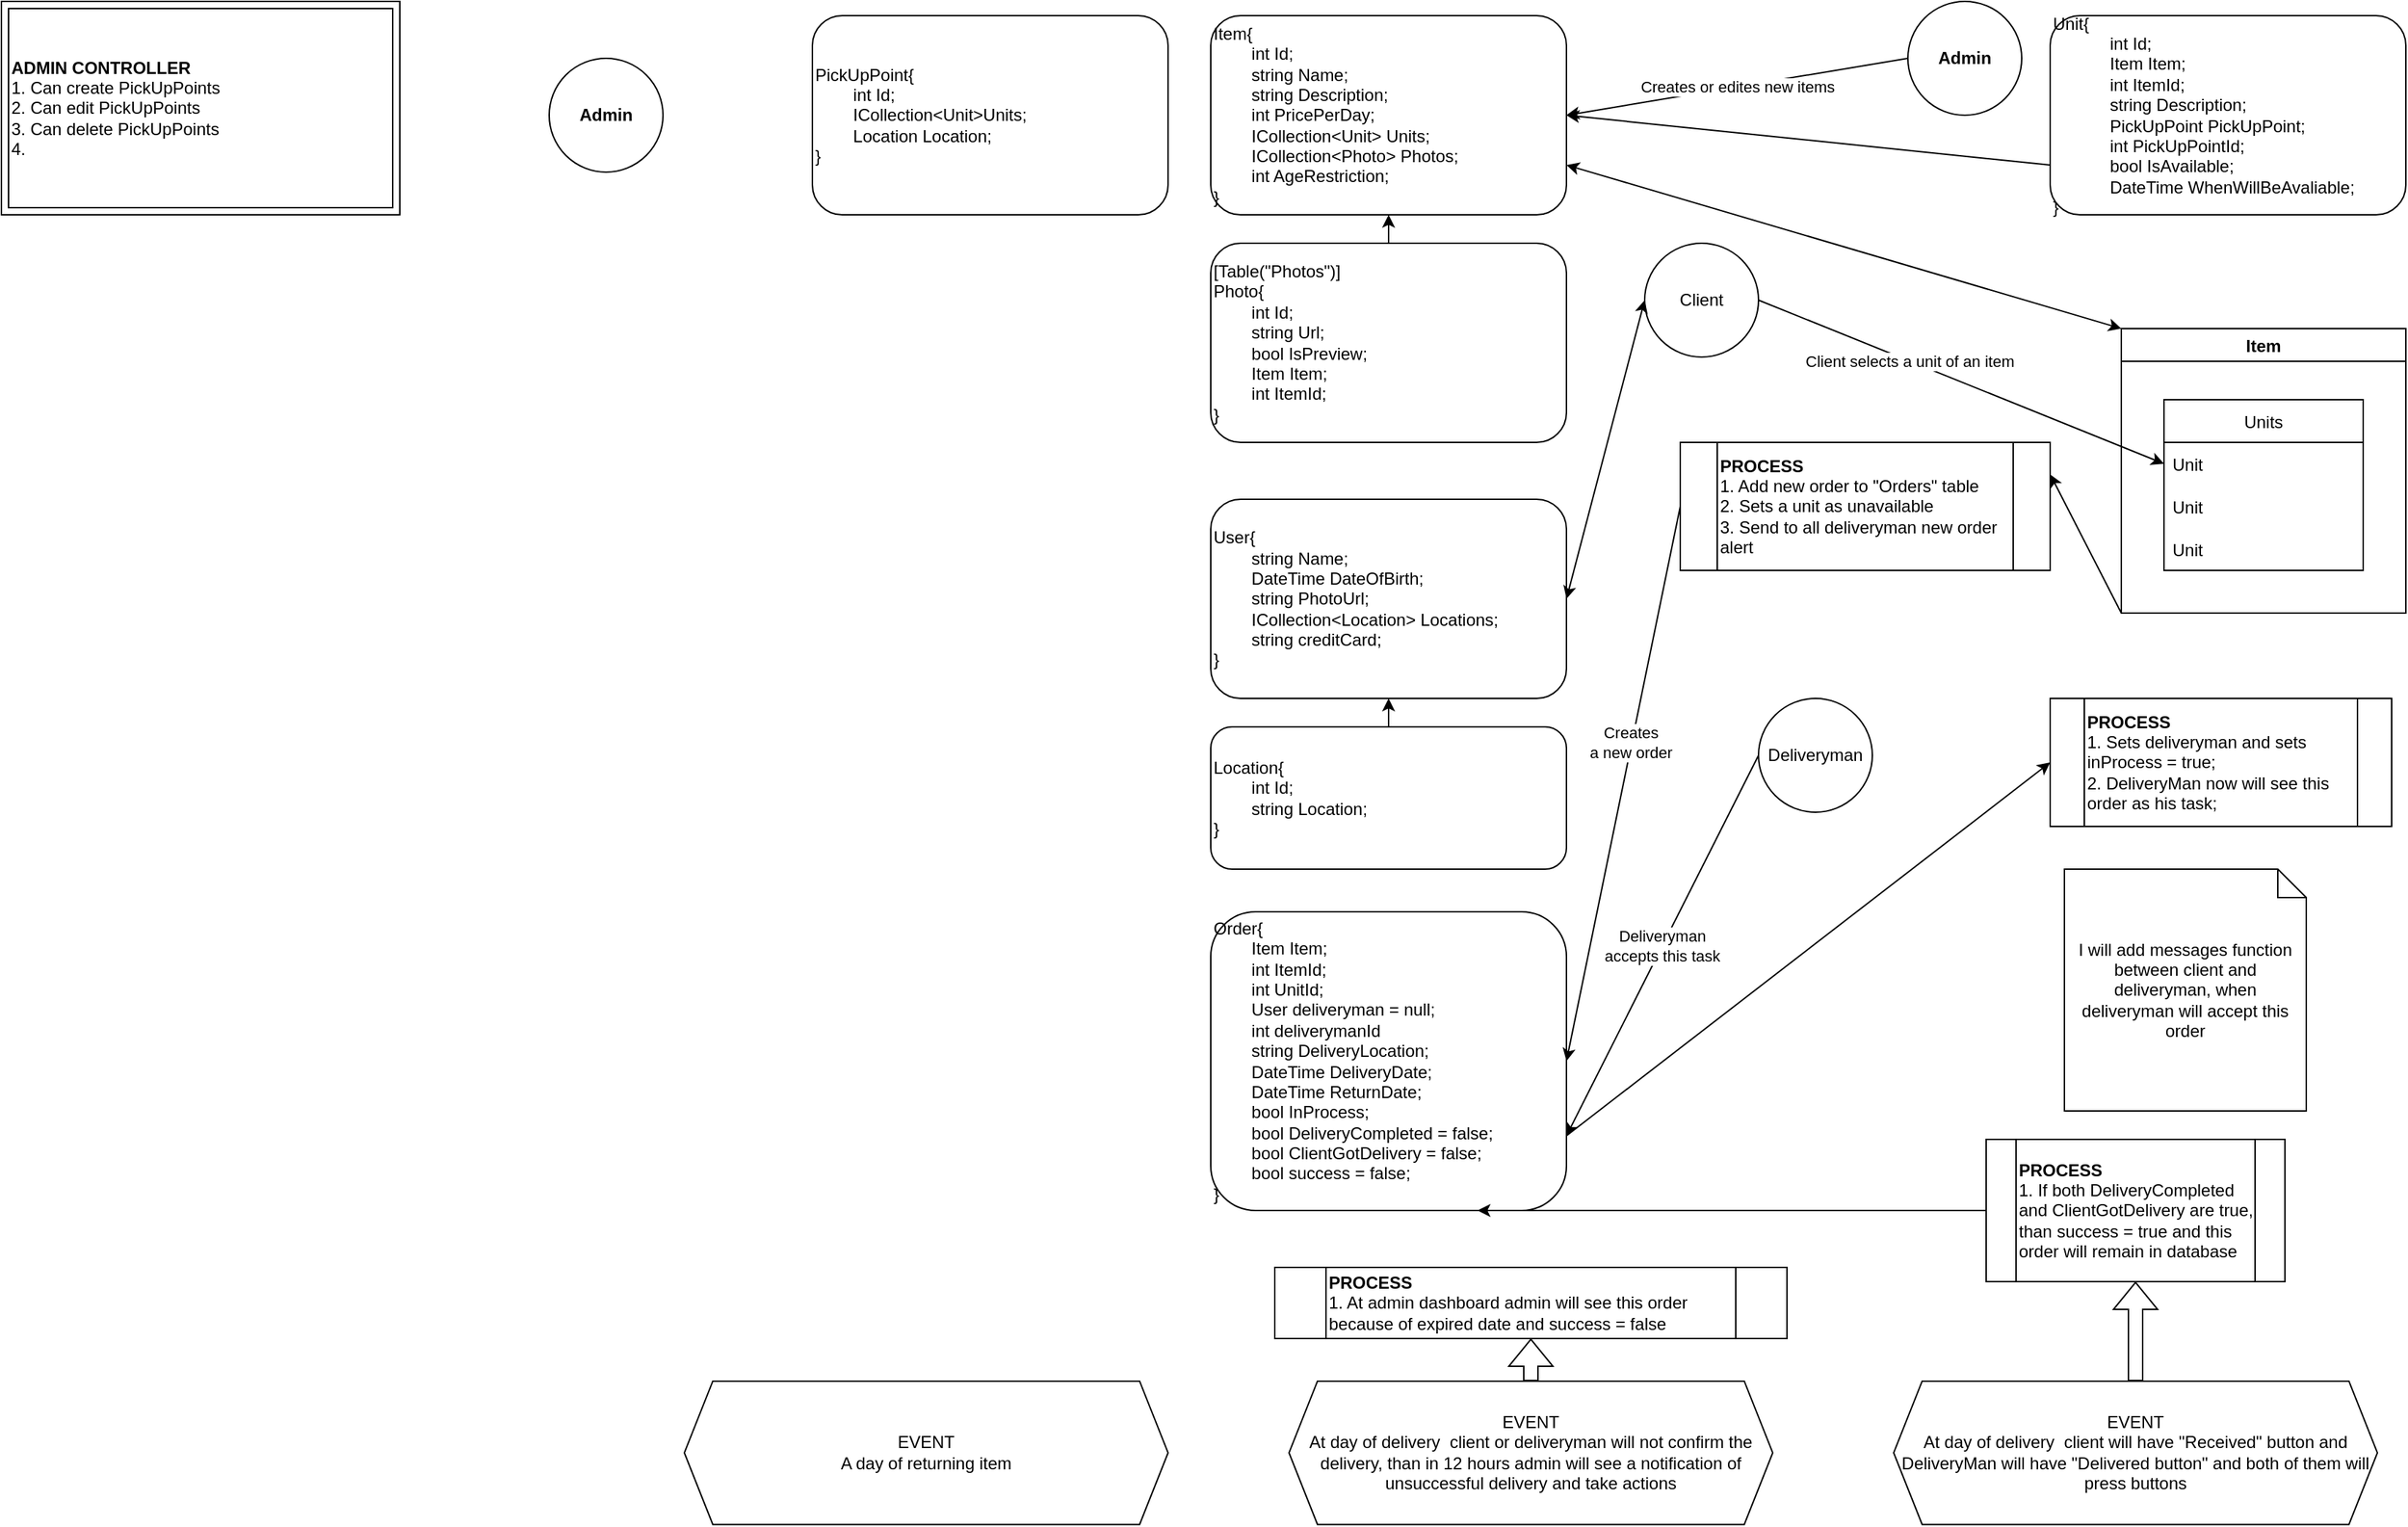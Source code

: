 <mxfile version="17.1.3" type="device"><diagram id="HBVbOk6IZd9JJAymZzGx" name="Page-1"><mxGraphModel dx="1888" dy="585" grid="1" gridSize="10" guides="1" tooltips="1" connect="1" arrows="1" fold="1" page="1" pageScale="1" pageWidth="850" pageHeight="1100" math="0" shadow="0"><root><mxCell id="0"/><mxCell id="1" parent="0"/><mxCell id="EFmUiRfo3l6kN6Hpg9S9-2" value="Admin" style="ellipse;whiteSpace=wrap;html=1;aspect=fixed;fontStyle=1" parent="1" vertex="1"><mxGeometry x="490" width="80" height="80" as="geometry"/></mxCell><mxCell id="EFmUiRfo3l6kN6Hpg9S9-3" value="Client" style="ellipse;whiteSpace=wrap;html=1;aspect=fixed;" parent="1" vertex="1"><mxGeometry x="305" y="170" width="80" height="80" as="geometry"/></mxCell><mxCell id="EFmUiRfo3l6kN6Hpg9S9-5" value="Deliveryman" style="ellipse;whiteSpace=wrap;html=1;aspect=fixed;" parent="1" vertex="1"><mxGeometry x="385" y="490" width="80" height="80" as="geometry"/></mxCell><mxCell id="EFmUiRfo3l6kN6Hpg9S9-12" value="Item" style="swimlane;" parent="1" vertex="1"><mxGeometry x="640" y="230" width="200" height="200" as="geometry"/></mxCell><mxCell id="EFmUiRfo3l6kN6Hpg9S9-15" value="Units" style="swimlane;fontStyle=0;childLayout=stackLayout;horizontal=1;startSize=30;horizontalStack=0;resizeParent=1;resizeParentMax=0;resizeLast=0;collapsible=1;marginBottom=0;" parent="EFmUiRfo3l6kN6Hpg9S9-12" vertex="1"><mxGeometry x="30" y="50" width="140" height="120" as="geometry"/></mxCell><mxCell id="EFmUiRfo3l6kN6Hpg9S9-16" value="Unit" style="text;strokeColor=none;fillColor=none;align=left;verticalAlign=middle;spacingLeft=4;spacingRight=4;overflow=hidden;points=[[0,0.5],[1,0.5]];portConstraint=eastwest;rotatable=0;" parent="EFmUiRfo3l6kN6Hpg9S9-15" vertex="1"><mxGeometry y="30" width="140" height="30" as="geometry"/></mxCell><mxCell id="EFmUiRfo3l6kN6Hpg9S9-17" value="Unit" style="text;strokeColor=none;fillColor=none;align=left;verticalAlign=middle;spacingLeft=4;spacingRight=4;overflow=hidden;points=[[0,0.5],[1,0.5]];portConstraint=eastwest;rotatable=0;" parent="EFmUiRfo3l6kN6Hpg9S9-15" vertex="1"><mxGeometry y="60" width="140" height="30" as="geometry"/></mxCell><mxCell id="EFmUiRfo3l6kN6Hpg9S9-18" value="Unit" style="text;strokeColor=none;fillColor=none;align=left;verticalAlign=middle;spacingLeft=4;spacingRight=4;overflow=hidden;points=[[0,0.5],[1,0.5]];portConstraint=eastwest;rotatable=0;" parent="EFmUiRfo3l6kN6Hpg9S9-15" vertex="1"><mxGeometry y="90" width="140" height="30" as="geometry"/></mxCell><mxCell id="EFmUiRfo3l6kN6Hpg9S9-27" value="Item{&lt;br&gt;&lt;span style=&quot;white-space: pre&quot;&gt;&#9;&lt;/span&gt;int Id;&lt;br&gt;&lt;span style=&quot;white-space: pre&quot;&gt;&#9;&lt;/span&gt;string Name;&lt;br&gt;&lt;span style=&quot;white-space: pre&quot;&gt;&#9;&lt;/span&gt;string Description;&lt;br&gt;&lt;span style=&quot;white-space: pre&quot;&gt;&#9;&lt;/span&gt;int PricePerDay;&lt;br&gt;&lt;div&gt;&lt;span style=&quot;white-space: pre&quot;&gt;&#9;&lt;/span&gt;ICollection&amp;lt;Unit&amp;gt; Units;&lt;br&gt;&lt;/div&gt;&lt;div&gt;&lt;span style=&quot;white-space: pre&quot;&gt;&#9;&lt;/span&gt;ICollection&amp;lt;Photo&amp;gt; Photos;&lt;br&gt;&lt;/div&gt;&lt;div&gt;&lt;span style=&quot;white-space: pre&quot;&gt;&#9;&lt;/span&gt;int AgeRestriction;&lt;br&gt;&lt;/div&gt;&lt;div&gt;}&lt;/div&gt;" style="rounded=1;whiteSpace=wrap;html=1;align=left;" parent="1" vertex="1"><mxGeometry y="10" width="250" height="140" as="geometry"/></mxCell><mxCell id="EFmUiRfo3l6kN6Hpg9S9-29" value="Unit{&lt;br&gt;&lt;blockquote style=&quot;margin: 0 0 0 40px ; border: none ; padding: 0px&quot;&gt;&lt;span&gt;int Id;&lt;/span&gt;&lt;span&gt;&lt;br&gt;&lt;/span&gt;&lt;span&gt;Item Item;&lt;/span&gt;&lt;/blockquote&gt;&lt;blockquote style=&quot;margin: 0 0 0 40px ; border: none ; padding: 0px&quot;&gt;int ItemId;&lt;/blockquote&gt;&lt;blockquote style=&quot;margin: 0 0 0 40px ; border: none ; padding: 0px&quot;&gt;&lt;span&gt;string Description;&lt;/span&gt;&lt;/blockquote&gt;&lt;blockquote style=&quot;margin: 0 0 0 40px ; border: none ; padding: 0px&quot;&gt;&lt;span&gt;PickUpPoint PickUpPoint;&lt;/span&gt;&lt;/blockquote&gt;&lt;blockquote style=&quot;margin: 0 0 0 40px ; border: none ; padding: 0px&quot;&gt;&lt;span&gt;int PickUpPointId;&amp;nbsp;&lt;br&gt;&lt;/span&gt;&lt;span&gt;bool IsAvailable;&lt;br&gt;&lt;/span&gt;DateTime WhenWillBeAvaliable;&lt;/blockquote&gt;&lt;div&gt;}&lt;/div&gt;" style="rounded=1;whiteSpace=wrap;html=1;align=left;" parent="1" vertex="1"><mxGeometry x="590" y="10" width="250" height="140" as="geometry"/></mxCell><mxCell id="EFmUiRfo3l6kN6Hpg9S9-31" value="User{&lt;br&gt;&lt;span style=&quot;white-space: pre&quot;&gt;&#9;&lt;/span&gt;string Name;&lt;br&gt;&lt;span style=&quot;white-space: pre&quot;&gt;&#9;&lt;/span&gt;DateTime DateOfBirth;&lt;br&gt;&lt;span style=&quot;white-space: pre&quot;&gt;&lt;span style=&quot;white-space: pre&quot;&gt;&#9;&lt;/span&gt;string PhotoUrl;&lt;br&gt;&lt;span style=&quot;white-space: pre&quot;&gt;&#9;&lt;/span&gt;ICollection&amp;lt;Location&amp;gt; Locations;&#9;&lt;br&gt;&lt;/span&gt;&lt;span style=&quot;white-space: pre&quot;&gt;&#9;&lt;/span&gt;string creditCard;&amp;nbsp;&lt;br&gt;}" style="rounded=1;whiteSpace=wrap;html=1;align=left;" parent="1" vertex="1"><mxGeometry y="350" width="250" height="140" as="geometry"/></mxCell><mxCell id="EOXczfCUM1RDHFCosxlE-2" value="[Table(&quot;Photos&quot;)]&lt;br&gt;Photo{&lt;br&gt;&lt;span style=&quot;white-space: pre&quot;&gt;&#9;&lt;/span&gt;int Id;&lt;br&gt;&lt;span style=&quot;white-space: pre&quot;&gt;&#9;&lt;/span&gt;string Url;&lt;span style=&quot;white-space: pre&quot;&gt;&lt;br&gt;&lt;/span&gt;&lt;span style=&quot;white-space: pre&quot;&gt;&#9;&lt;/span&gt;bool IsPreview;&lt;br&gt;&lt;span style=&quot;white-space: pre&quot;&gt;&#9;&lt;/span&gt;Item Item;&lt;br&gt;&lt;span style=&quot;white-space: pre&quot;&gt;&#9;&lt;/span&gt;int ItemId;&lt;br&gt;&lt;div&gt;}&lt;/div&gt;" style="rounded=1;whiteSpace=wrap;html=1;align=left;" parent="1" vertex="1"><mxGeometry y="170" width="250" height="140" as="geometry"/></mxCell><mxCell id="EOXczfCUM1RDHFCosxlE-3" value="" style="endArrow=classic;html=1;rounded=0;exitX=0.5;exitY=0;exitDx=0;exitDy=0;entryX=0.5;entryY=1;entryDx=0;entryDy=0;" parent="1" source="EOXczfCUM1RDHFCosxlE-2" target="EFmUiRfo3l6kN6Hpg9S9-27" edge="1"><mxGeometry width="50" height="50" relative="1" as="geometry"><mxPoint x="400" y="180" as="sourcePoint"/><mxPoint x="450" y="130" as="targetPoint"/></mxGeometry></mxCell><mxCell id="EOXczfCUM1RDHFCosxlE-4" value="" style="endArrow=classic;html=1;rounded=0;entryX=1;entryY=0.5;entryDx=0;entryDy=0;exitX=0;exitY=0.75;exitDx=0;exitDy=0;" parent="1" source="EFmUiRfo3l6kN6Hpg9S9-29" target="EFmUiRfo3l6kN6Hpg9S9-27" edge="1"><mxGeometry width="50" height="50" relative="1" as="geometry"><mxPoint x="400" y="180" as="sourcePoint"/><mxPoint x="450" y="130" as="targetPoint"/></mxGeometry></mxCell><mxCell id="qnvCAJ1irbNjYZD298wp-3" value="" style="endArrow=classic;html=1;rounded=0;exitX=1;exitY=0.5;exitDx=0;exitDy=0;entryX=0;entryY=0.5;entryDx=0;entryDy=0;" parent="1" source="EFmUiRfo3l6kN6Hpg9S9-3" target="EFmUiRfo3l6kN6Hpg9S9-16" edge="1"><mxGeometry width="50" height="50" relative="1" as="geometry"><mxPoint x="400" y="400" as="sourcePoint"/><mxPoint x="450" y="350" as="targetPoint"/></mxGeometry></mxCell><mxCell id="qnvCAJ1irbNjYZD298wp-16" value="Client selects a unit of an item" style="edgeLabel;html=1;align=center;verticalAlign=middle;resizable=0;points=[];" parent="qnvCAJ1irbNjYZD298wp-3" vertex="1" connectable="0"><mxGeometry x="-0.261" relative="1" as="geometry"><mxPoint as="offset"/></mxGeometry></mxCell><mxCell id="qnvCAJ1irbNjYZD298wp-5" value="" style="endArrow=classic;startArrow=classic;html=1;rounded=0;exitX=1;exitY=0.5;exitDx=0;exitDy=0;entryX=0;entryY=0.5;entryDx=0;entryDy=0;" parent="1" source="EFmUiRfo3l6kN6Hpg9S9-31" target="EFmUiRfo3l6kN6Hpg9S9-3" edge="1"><mxGeometry width="50" height="50" relative="1" as="geometry"><mxPoint x="400" y="300" as="sourcePoint"/><mxPoint x="450" y="250" as="targetPoint"/></mxGeometry></mxCell><mxCell id="qnvCAJ1irbNjYZD298wp-8" value="Order{&lt;br&gt;&lt;span style=&quot;white-space: pre&quot;&gt;&#9;&lt;/span&gt;Item Item;&lt;br&gt;&lt;span style=&quot;white-space: pre&quot;&gt;&#9;&lt;/span&gt;int ItemId;&lt;br&gt;&lt;span style=&quot;white-space: pre&quot;&gt;&#9;&lt;/span&gt;int UnitId;&lt;br&gt;&lt;span style=&quot;white-space: pre&quot;&gt;&lt;span style=&quot;white-space: pre&quot;&gt;&#9;&lt;/span&gt;User deliveryman = null;&lt;br&gt;&lt;span style=&quot;white-space: pre&quot;&gt;&#9;&lt;/span&gt;int deliverymanId&lt;br&gt;&lt;span style=&quot;white-space: pre&quot;&gt;&#9;&lt;/span&gt;string DeliveryLocation;&lt;br&gt;&lt;span style=&quot;white-space: pre&quot;&gt;&#9;&lt;/span&gt;DateTime DeliveryDate;&lt;br&gt;&lt;span style=&quot;white-space: pre&quot;&gt;&#9;&lt;/span&gt;DateTime ReturnDate;&#9;&lt;br&gt;&lt;/span&gt;&lt;span style=&quot;white-space: pre&quot;&gt;&#9;&lt;/span&gt;bool InProcess;&lt;br&gt;&lt;span style=&quot;white-space: pre&quot;&gt;&#9;&lt;/span&gt;bool DeliveryCompleted = false;&lt;br&gt;&lt;span style=&quot;white-space: pre&quot;&gt;&#9;&lt;/span&gt;bool ClientGotDelivery = false;&lt;br&gt;&lt;span style=&quot;white-space: pre&quot;&gt;&#9;&lt;/span&gt;bool success = false;&lt;br&gt;}" style="rounded=1;whiteSpace=wrap;html=1;align=left;" parent="1" vertex="1"><mxGeometry y="640" width="250" height="210" as="geometry"/></mxCell><mxCell id="qnvCAJ1irbNjYZD298wp-10" value="" style="endArrow=classic;html=1;rounded=0;exitX=0;exitY=1;exitDx=0;exitDy=0;entryX=1;entryY=0.25;entryDx=0;entryDy=0;" parent="1" source="EFmUiRfo3l6kN6Hpg9S9-12" target="qnvCAJ1irbNjYZD298wp-23" edge="1"><mxGeometry width="50" height="50" relative="1" as="geometry"><mxPoint x="340" y="490" as="sourcePoint"/><mxPoint x="590" y="510" as="targetPoint"/></mxGeometry></mxCell><mxCell id="qnvCAJ1irbNjYZD298wp-13" style="edgeStyle=orthogonalEdgeStyle;rounded=0;orthogonalLoop=1;jettySize=auto;html=1;exitX=0;exitY=0;exitDx=0;exitDy=0;exitPerimeter=0;" parent="1" edge="1"><mxGeometry relative="1" as="geometry"><mxPoint x="690" y="510" as="sourcePoint"/><mxPoint x="690" y="510" as="targetPoint"/></mxGeometry></mxCell><mxCell id="qnvCAJ1irbNjYZD298wp-23" value="&lt;b&gt;PROCESS&lt;/b&gt;&lt;br&gt;1. Add new order to &quot;Orders&quot; table&lt;br&gt;2. Sets a unit as unavailable&amp;nbsp;&lt;br&gt;3. Send to all deliveryman new order alert" style="shape=process;whiteSpace=wrap;html=1;backgroundOutline=1;align=left;" parent="1" vertex="1"><mxGeometry x="330" y="310" width="260" height="90" as="geometry"/></mxCell><mxCell id="qnvCAJ1irbNjYZD298wp-24" value="Creates or edites new items" style="endArrow=classic;html=1;rounded=0;exitX=0;exitY=0.5;exitDx=0;exitDy=0;entryX=1;entryY=0.5;entryDx=0;entryDy=0;" parent="1" source="EFmUiRfo3l6kN6Hpg9S9-2" target="EFmUiRfo3l6kN6Hpg9S9-27" edge="1"><mxGeometry width="50" height="50" relative="1" as="geometry"><mxPoint x="330" y="140" as="sourcePoint"/><mxPoint x="380" y="90" as="targetPoint"/></mxGeometry></mxCell><mxCell id="qnvCAJ1irbNjYZD298wp-26" value="" style="endArrow=classic;startArrow=classic;html=1;rounded=0;exitX=1;exitY=0.75;exitDx=0;exitDy=0;entryX=0;entryY=0;entryDx=0;entryDy=0;" parent="1" source="EFmUiRfo3l6kN6Hpg9S9-27" target="EFmUiRfo3l6kN6Hpg9S9-12" edge="1"><mxGeometry width="50" height="50" relative="1" as="geometry"><mxPoint x="330" y="240" as="sourcePoint"/><mxPoint x="380" y="190" as="targetPoint"/></mxGeometry></mxCell><mxCell id="qnvCAJ1irbNjYZD298wp-28" value="" style="endArrow=classic;html=1;rounded=0;exitX=0;exitY=0.5;exitDx=0;exitDy=0;entryX=1;entryY=0.5;entryDx=0;entryDy=0;" parent="1" source="qnvCAJ1irbNjYZD298wp-23" target="qnvCAJ1irbNjYZD298wp-8" edge="1"><mxGeometry width="50" height="50" relative="1" as="geometry"><mxPoint x="330" y="620" as="sourcePoint"/><mxPoint x="380" y="570" as="targetPoint"/></mxGeometry></mxCell><mxCell id="qnvCAJ1irbNjYZD298wp-36" value="Creates&lt;br&gt;a new order" style="edgeLabel;html=1;align=center;verticalAlign=middle;resizable=0;points=[];" parent="qnvCAJ1irbNjYZD298wp-28" vertex="1" connectable="0"><mxGeometry x="-0.149" y="-1" relative="1" as="geometry"><mxPoint as="offset"/></mxGeometry></mxCell><mxCell id="qnvCAJ1irbNjYZD298wp-29" value="Deliveryman &lt;br&gt;accepts this task" style="endArrow=classic;html=1;rounded=0;exitX=0;exitY=0.5;exitDx=0;exitDy=0;entryX=1;entryY=0.75;entryDx=0;entryDy=0;" parent="1" source="EFmUiRfo3l6kN6Hpg9S9-5" target="qnvCAJ1irbNjYZD298wp-8" edge="1"><mxGeometry width="50" height="50" relative="1" as="geometry"><mxPoint x="330" y="620" as="sourcePoint"/><mxPoint x="380" y="570" as="targetPoint"/></mxGeometry></mxCell><mxCell id="qnvCAJ1irbNjYZD298wp-30" value="&lt;b&gt;PROCESS&lt;/b&gt;&lt;br&gt;1. Sets deliveryman and sets inProcess = true;&lt;br&gt;2. DeliveryMan now will see this order as his task;" style="shape=process;whiteSpace=wrap;html=1;backgroundOutline=1;align=left;" parent="1" vertex="1"><mxGeometry x="590" y="490" width="240" height="90" as="geometry"/></mxCell><mxCell id="qnvCAJ1irbNjYZD298wp-32" value="" style="endArrow=classic;html=1;rounded=0;exitX=1;exitY=0.75;exitDx=0;exitDy=0;entryX=0;entryY=0.5;entryDx=0;entryDy=0;" parent="1" source="qnvCAJ1irbNjYZD298wp-8" target="qnvCAJ1irbNjYZD298wp-30" edge="1"><mxGeometry width="50" height="50" relative="1" as="geometry"><mxPoint x="445" y="700" as="sourcePoint"/><mxPoint x="495" y="650" as="targetPoint"/></mxGeometry></mxCell><mxCell id="qnvCAJ1irbNjYZD298wp-34" value="Location{&lt;br&gt;&lt;span style=&quot;white-space: pre&quot;&gt;&#9;&lt;/span&gt;int Id;&lt;br&gt;&lt;span style=&quot;white-space: pre&quot;&gt;&#9;&lt;/span&gt;string Location;&lt;br&gt;}" style="rounded=1;whiteSpace=wrap;html=1;align=left;" parent="1" vertex="1"><mxGeometry y="510" width="250" height="100" as="geometry"/></mxCell><mxCell id="qnvCAJ1irbNjYZD298wp-35" value="" style="endArrow=classic;html=1;rounded=0;entryX=0.5;entryY=1;entryDx=0;entryDy=0;" parent="1" source="qnvCAJ1irbNjYZD298wp-34" target="EFmUiRfo3l6kN6Hpg9S9-31" edge="1"><mxGeometry width="50" height="50" relative="1" as="geometry"><mxPoint x="330" y="620" as="sourcePoint"/><mxPoint x="380" y="570" as="targetPoint"/></mxGeometry></mxCell><mxCell id="qnvCAJ1irbNjYZD298wp-50" value="EVENT&lt;br&gt;At day of delivery&amp;nbsp; client will have &quot;Received&quot; button and DeliveryMan will have &quot;Delivered button&quot; and both of them will press buttons" style="shape=hexagon;perimeter=hexagonPerimeter2;whiteSpace=wrap;html=1;fixedSize=1;" parent="1" vertex="1"><mxGeometry x="480" y="970" width="340" height="100.71" as="geometry"/></mxCell><mxCell id="qnvCAJ1irbNjYZD298wp-56" value="PROCESS&lt;br&gt;&lt;span style=&quot;font-weight: normal&quot;&gt;1. If both DeliveryCompleted and ClientGotDelivery are true, than success = true and this order will remain in database&lt;/span&gt;" style="shape=process;whiteSpace=wrap;html=1;backgroundOutline=1;align=left;fontStyle=1" parent="1" vertex="1"><mxGeometry x="545" y="800" width="210" height="100" as="geometry"/></mxCell><mxCell id="qnvCAJ1irbNjYZD298wp-57" value="" style="shape=flexArrow;endArrow=classic;html=1;rounded=0;exitX=0.5;exitY=0;exitDx=0;exitDy=0;entryX=0.5;entryY=1;entryDx=0;entryDy=0;" parent="1" source="qnvCAJ1irbNjYZD298wp-50" target="qnvCAJ1irbNjYZD298wp-56" edge="1"><mxGeometry width="50" height="50" relative="1" as="geometry"><mxPoint x="390" y="850" as="sourcePoint"/><mxPoint x="440" y="800" as="targetPoint"/></mxGeometry></mxCell><mxCell id="qnvCAJ1irbNjYZD298wp-58" value="EVENT&lt;br&gt;At day of delivery&amp;nbsp; client or deliveryman will not confirm the delivery, than in 12 hours admin will see a notification of unsuccessful delivery and take actions" style="shape=hexagon;perimeter=hexagonPerimeter2;whiteSpace=wrap;html=1;fixedSize=1;" parent="1" vertex="1"><mxGeometry x="55" y="970" width="340" height="100.71" as="geometry"/></mxCell><mxCell id="qnvCAJ1irbNjYZD298wp-59" value="" style="endArrow=classic;html=1;rounded=0;exitX=0;exitY=0.5;exitDx=0;exitDy=0;entryX=0.75;entryY=1;entryDx=0;entryDy=0;" parent="1" source="qnvCAJ1irbNjYZD298wp-56" target="qnvCAJ1irbNjYZD298wp-8" edge="1"><mxGeometry width="50" height="50" relative="1" as="geometry"><mxPoint x="390" y="830" as="sourcePoint"/><mxPoint x="440" y="780" as="targetPoint"/></mxGeometry></mxCell><mxCell id="qnvCAJ1irbNjYZD298wp-60" value="PROCESS&lt;br&gt;&lt;span style=&quot;font-weight: normal&quot;&gt;1. At admin dashboard admin will see this order because of expired date and success = false&lt;br&gt;&lt;/span&gt;" style="shape=process;whiteSpace=wrap;html=1;backgroundOutline=1;align=left;fontStyle=1" parent="1" vertex="1"><mxGeometry x="45" y="890" width="360" height="50" as="geometry"/></mxCell><mxCell id="qnvCAJ1irbNjYZD298wp-61" value="" style="shape=flexArrow;endArrow=classic;html=1;rounded=0;exitX=0.5;exitY=0;exitDx=0;exitDy=0;entryX=0.5;entryY=1;entryDx=0;entryDy=0;" parent="1" source="qnvCAJ1irbNjYZD298wp-58" target="qnvCAJ1irbNjYZD298wp-60" edge="1"><mxGeometry width="50" height="50" relative="1" as="geometry"><mxPoint x="390" y="920" as="sourcePoint"/><mxPoint x="440" y="870" as="targetPoint"/></mxGeometry></mxCell><mxCell id="qnvCAJ1irbNjYZD298wp-62" value="I will add messages function between client and deliveryman, when deliveryman will accept this order" style="shape=note;size=20;whiteSpace=wrap;html=1;" parent="1" vertex="1"><mxGeometry x="600" y="610" width="170" height="170" as="geometry"/></mxCell><mxCell id="lGQ0O-pWEoTMme7ZB_f2-1" value="EVENT&lt;br&gt;A day of returning item" style="shape=hexagon;perimeter=hexagonPerimeter2;whiteSpace=wrap;html=1;fixedSize=1;" parent="1" vertex="1"><mxGeometry x="-370" y="970" width="340" height="100.71" as="geometry"/></mxCell><mxCell id="lGQ0O-pWEoTMme7ZB_f2-2" value="PickUpPoint{&amp;nbsp;&lt;br&gt;&lt;span style=&quot;white-space: pre&quot;&gt;&#9;&lt;/span&gt;int Id;&lt;br&gt;&lt;span style=&quot;white-space: pre&quot;&gt;&#9;&lt;/span&gt;ICollection&amp;lt;Unit&amp;gt;Units;&lt;br&gt;&lt;span style=&quot;white-space: pre&quot;&gt;&lt;span style=&quot;white-space: pre&quot;&gt;&#9;&lt;/span&gt;Location Location;&lt;br&gt;&lt;/span&gt;&lt;div&gt;}&lt;/div&gt;" style="rounded=1;whiteSpace=wrap;html=1;align=left;" parent="1" vertex="1"><mxGeometry x="-280" y="10" width="250" height="140" as="geometry"/></mxCell><mxCell id="5Dtn_5QiiAfGzBaWPx4n-1" value="Admin" style="ellipse;whiteSpace=wrap;html=1;aspect=fixed;fontStyle=1" parent="1" vertex="1"><mxGeometry x="-465" y="40" width="80" height="80" as="geometry"/></mxCell><mxCell id="5Dtn_5QiiAfGzBaWPx4n-4" value="&lt;span style=&quot;font-weight: 700&quot;&gt;ADMIN CONTROLLER&lt;/span&gt;&lt;br style=&quot;font-weight: 700&quot;&gt;&lt;span&gt;1. Can create PickUpPoints&amp;nbsp;&lt;br&gt;2. Can edit PickUpPoints&amp;nbsp;&lt;br&gt;3. Can delete PickUpPoints&amp;nbsp;&lt;br&gt;4.&amp;nbsp;&lt;br&gt;&lt;/span&gt;" style="shape=ext;margin=3;double=1;whiteSpace=wrap;html=1;align=left;" parent="1" vertex="1"><mxGeometry x="-850" width="280" height="150" as="geometry"/></mxCell></root></mxGraphModel></diagram></mxfile>